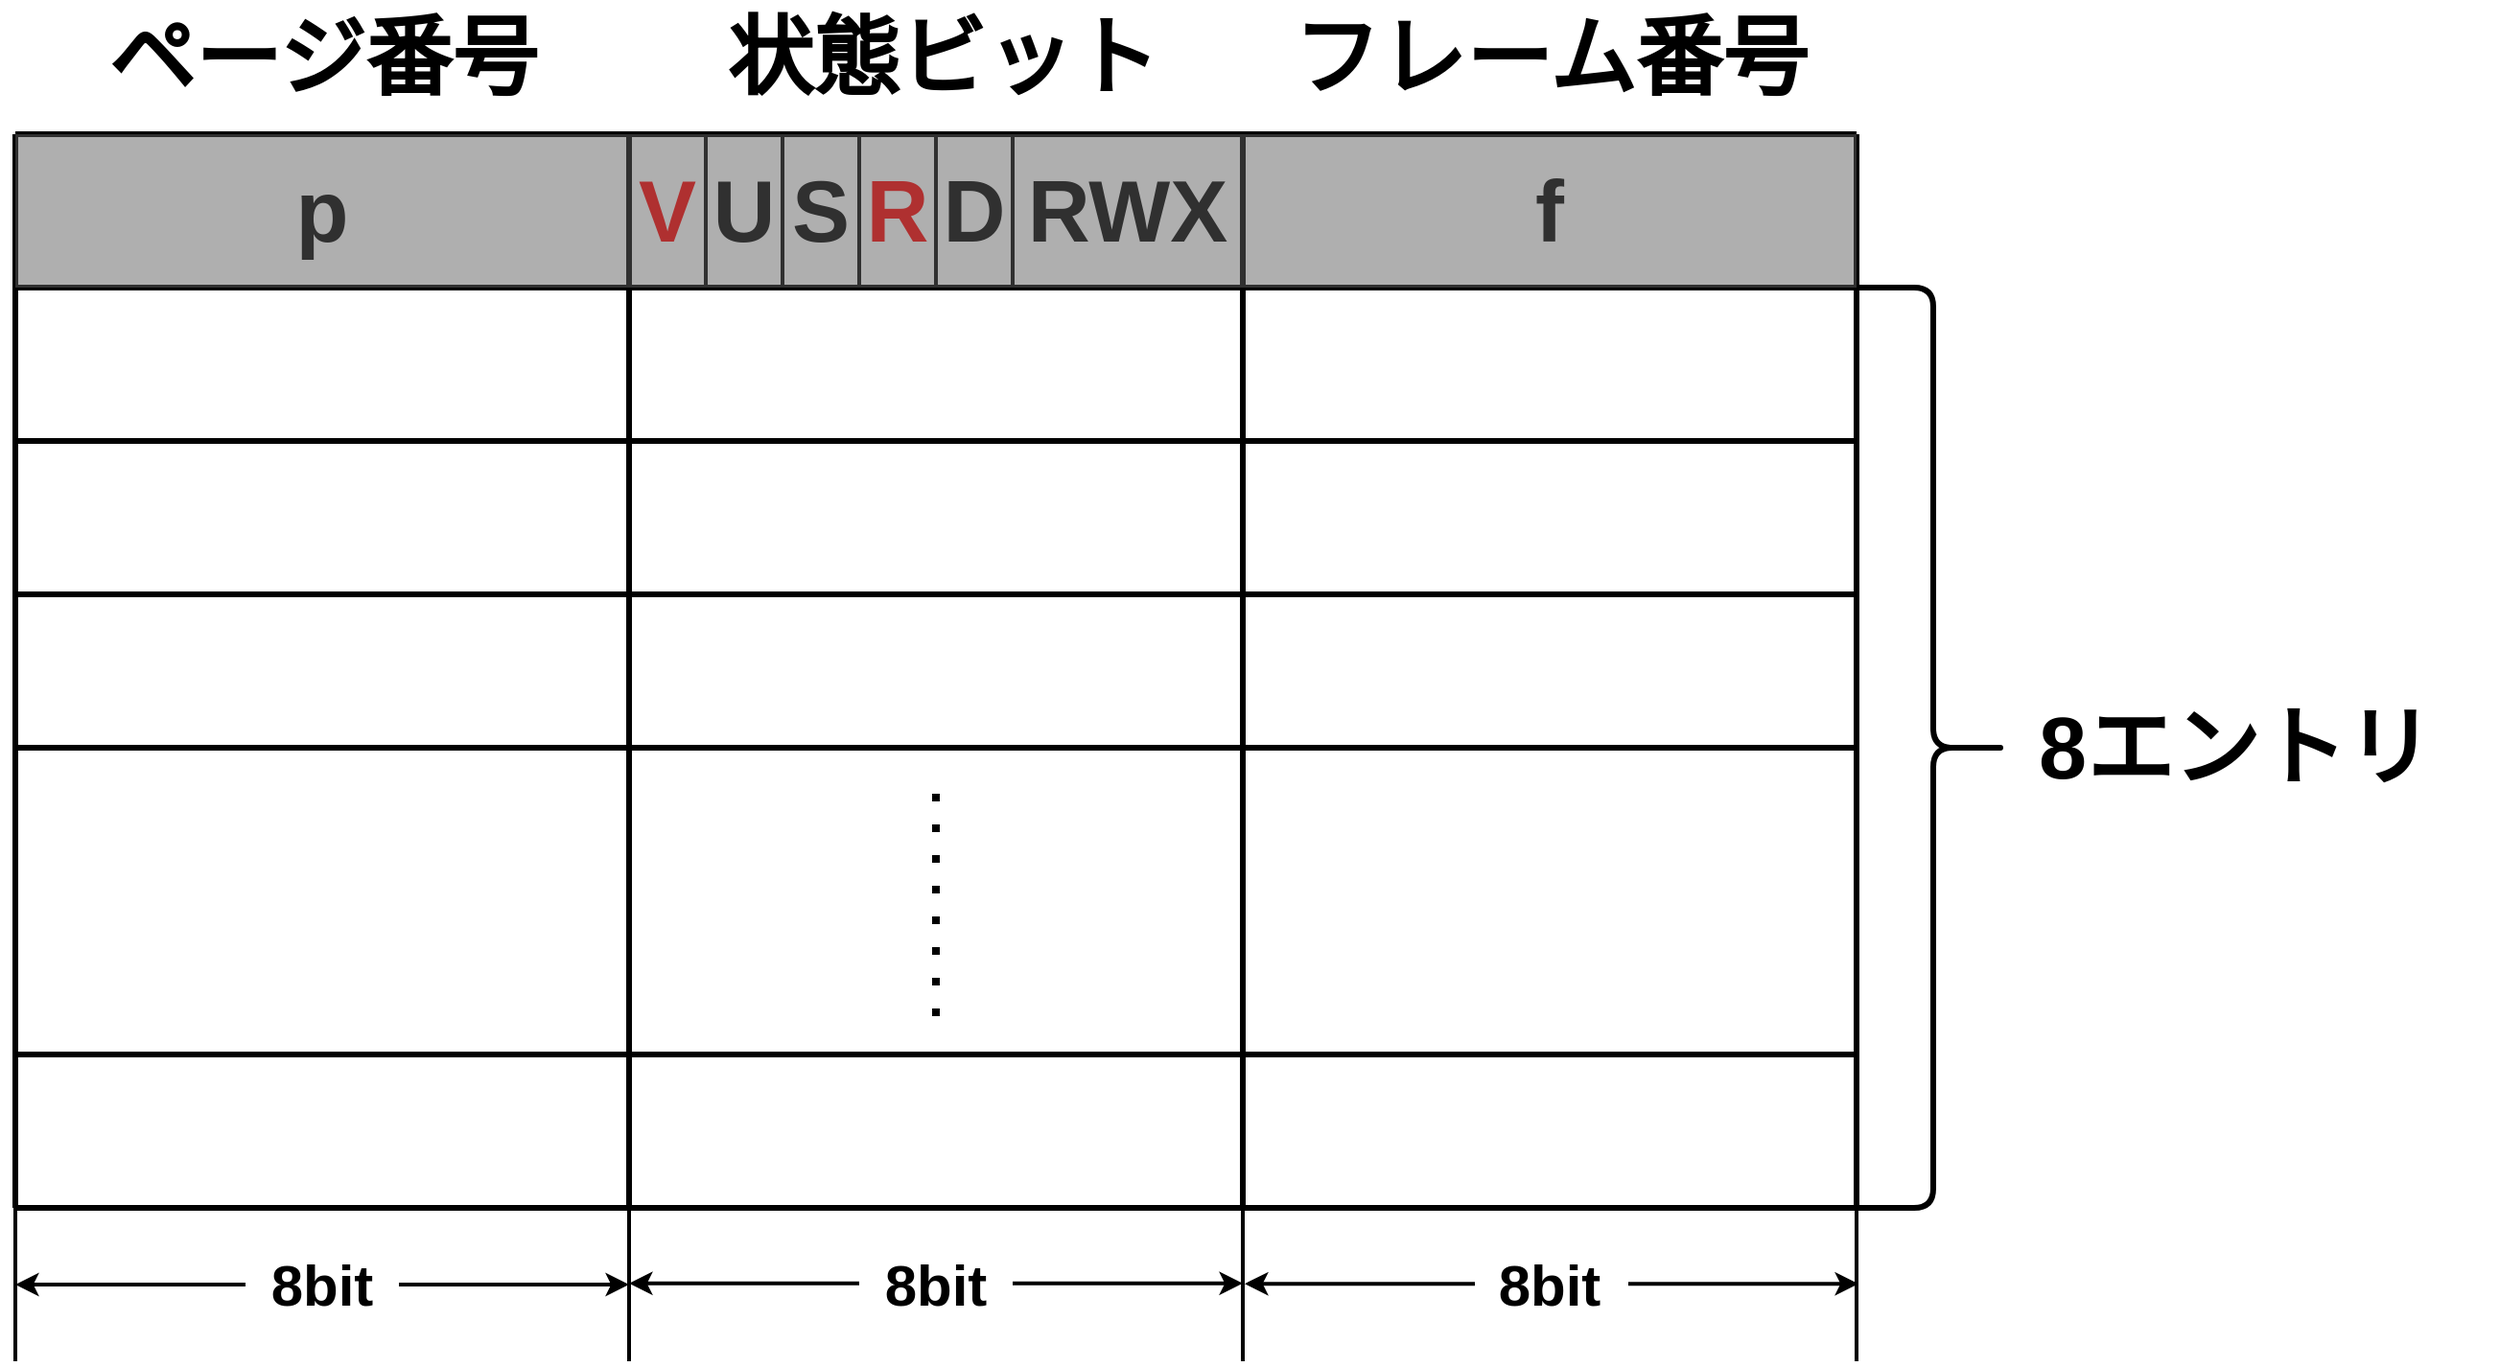 <mxfile version="20.8.20" type="device"><diagram name="ページ1" id="CKU21gpp5Enh7OMtigdN"><mxGraphModel dx="534" dy="699" grid="1" gridSize="10" guides="1" tooltips="1" connect="1" arrows="1" fold="1" page="1" pageScale="1" pageWidth="827" pageHeight="1169" math="0" shadow="0"><root><mxCell id="0"/><mxCell id="1" parent="0"/><mxCell id="QK2UyNzooSw0wu7nY74O-46" value="" style="endArrow=none;html=1;rounded=0;strokeWidth=3;exitX=0;exitY=1;exitDx=0;exitDy=0;" parent="1" edge="1"><mxGeometry width="50" height="50" relative="1" as="geometry"><mxPoint x="440.0" y="400" as="sourcePoint"/><mxPoint x="440" y="320" as="targetPoint"/></mxGeometry></mxCell><mxCell id="QK2UyNzooSw0wu7nY74O-47" value="" style="endArrow=none;html=1;rounded=0;strokeWidth=2;exitX=1;exitY=1;exitDx=0;exitDy=0;" parent="1" source="QK2UyNzooSw0wu7nY74O-57" edge="1"><mxGeometry width="50" height="50" relative="1" as="geometry"><mxPoint x="760" y="480" as="sourcePoint"/><mxPoint x="760" y="320" as="targetPoint"/></mxGeometry></mxCell><mxCell id="QK2UyNzooSw0wu7nY74O-48" value="" style="endArrow=none;html=1;rounded=0;strokeWidth=3;" parent="1" edge="1"><mxGeometry width="50" height="50" relative="1" as="geometry"><mxPoint x="760" y="400" as="sourcePoint"/><mxPoint x="1400" y="400" as="targetPoint"/></mxGeometry></mxCell><mxCell id="QK2UyNzooSw0wu7nY74O-49" value="" style="endArrow=none;html=1;rounded=0;strokeWidth=3;exitX=0;exitY=0;exitDx=0;exitDy=0;" parent="1" source="QK2UyNzooSw0wu7nY74O-57" edge="1"><mxGeometry width="50" height="50" relative="1" as="geometry"><mxPoint x="120" y="320" as="sourcePoint"/><mxPoint x="760.0" y="320" as="targetPoint"/></mxGeometry></mxCell><mxCell id="QK2UyNzooSw0wu7nY74O-50" value="" style="endArrow=none;html=1;rounded=0;strokeWidth=3;" parent="1" edge="1"><mxGeometry width="50" height="50" relative="1" as="geometry"><mxPoint x="440" y="400" as="sourcePoint"/><mxPoint x="760.0" y="400" as="targetPoint"/></mxGeometry></mxCell><mxCell id="QK2UyNzooSw0wu7nY74O-53" value="&lt;span style=&quot;font-size: 45px;&quot;&gt;&lt;b&gt;ページ番号&lt;/b&gt;&lt;/span&gt;" style="text;html=1;strokeColor=none;fillColor=none;align=center;verticalAlign=middle;whiteSpace=wrap;rounded=0;" parent="1" vertex="1"><mxGeometry x="466.5" y="250" width="267" height="60" as="geometry"/></mxCell><mxCell id="QK2UyNzooSw0wu7nY74O-57" value="&lt;span style=&quot;font-size: 45px;&quot;&gt;&lt;b&gt;p&lt;/b&gt;&lt;/span&gt;" style="text;html=1;strokeColor=none;fillColor=none;align=center;verticalAlign=middle;whiteSpace=wrap;rounded=0;" parent="1" vertex="1"><mxGeometry x="440" y="320" width="320" height="80" as="geometry"/></mxCell><mxCell id="QK2UyNzooSw0wu7nY74O-60" value="&lt;b&gt;&lt;font color=&quot;#ff0000&quot;&gt;V&lt;/font&gt;&lt;/b&gt;" style="text;html=1;strokeColor=none;fillColor=none;align=center;verticalAlign=middle;whiteSpace=wrap;rounded=0;fontSize=45;" parent="1" vertex="1"><mxGeometry x="760" y="320" width="40" height="80" as="geometry"/></mxCell><mxCell id="QK2UyNzooSw0wu7nY74O-61" value="" style="endArrow=none;html=1;rounded=0;strokeWidth=2;fontSize=45;entryX=1;entryY=0;entryDx=0;entryDy=0;exitX=1;exitY=1;exitDx=0;exitDy=0;" parent="1" source="QK2UyNzooSw0wu7nY74O-60" target="QK2UyNzooSw0wu7nY74O-60" edge="1"><mxGeometry width="50" height="50" relative="1" as="geometry"><mxPoint x="410" y="490" as="sourcePoint"/><mxPoint x="460" y="440" as="targetPoint"/></mxGeometry></mxCell><mxCell id="QK2UyNzooSw0wu7nY74O-62" value="&lt;b&gt;U&lt;/b&gt;" style="text;html=1;strokeColor=none;fillColor=none;align=center;verticalAlign=middle;whiteSpace=wrap;rounded=0;fontSize=45;" parent="1" vertex="1"><mxGeometry x="800" y="320" width="40" height="80" as="geometry"/></mxCell><mxCell id="QK2UyNzooSw0wu7nY74O-63" value="" style="endArrow=none;html=1;rounded=0;strokeWidth=2;fontSize=45;entryX=1;entryY=0;entryDx=0;entryDy=0;exitX=1;exitY=1;exitDx=0;exitDy=0;" parent="1" source="QK2UyNzooSw0wu7nY74O-62" target="QK2UyNzooSw0wu7nY74O-62" edge="1"><mxGeometry width="50" height="50" relative="1" as="geometry"><mxPoint x="410" y="490" as="sourcePoint"/><mxPoint x="460" y="440" as="targetPoint"/></mxGeometry></mxCell><mxCell id="QK2UyNzooSw0wu7nY74O-64" value="&lt;b&gt;S&lt;/b&gt;" style="text;html=1;strokeColor=none;fillColor=none;align=center;verticalAlign=middle;whiteSpace=wrap;rounded=0;fontSize=45;" parent="1" vertex="1"><mxGeometry x="840" y="320" width="40" height="80" as="geometry"/></mxCell><mxCell id="QK2UyNzooSw0wu7nY74O-65" value="" style="endArrow=none;html=1;rounded=0;strokeWidth=2;fontSize=45;entryX=1;entryY=0;entryDx=0;entryDy=0;exitX=1;exitY=1;exitDx=0;exitDy=0;" parent="1" source="QK2UyNzooSw0wu7nY74O-64" target="QK2UyNzooSw0wu7nY74O-64" edge="1"><mxGeometry width="50" height="50" relative="1" as="geometry"><mxPoint x="410" y="490" as="sourcePoint"/><mxPoint x="460" y="440" as="targetPoint"/></mxGeometry></mxCell><mxCell id="QK2UyNzooSw0wu7nY74O-66" value="&lt;b&gt;&lt;font color=&quot;#ff0000&quot;&gt;R&lt;/font&gt;&lt;/b&gt;" style="text;html=1;strokeColor=none;fillColor=none;align=center;verticalAlign=middle;whiteSpace=wrap;rounded=0;fontSize=45;" parent="1" vertex="1"><mxGeometry x="880" y="320" width="40" height="80" as="geometry"/></mxCell><mxCell id="QK2UyNzooSw0wu7nY74O-67" value="" style="endArrow=none;html=1;rounded=0;strokeWidth=2;fontSize=45;entryX=1;entryY=0;entryDx=0;entryDy=0;exitX=1;exitY=1;exitDx=0;exitDy=0;" parent="1" source="QK2UyNzooSw0wu7nY74O-66" target="QK2UyNzooSw0wu7nY74O-66" edge="1"><mxGeometry width="50" height="50" relative="1" as="geometry"><mxPoint x="410" y="490" as="sourcePoint"/><mxPoint x="460" y="440" as="targetPoint"/></mxGeometry></mxCell><mxCell id="QK2UyNzooSw0wu7nY74O-68" value="&lt;b&gt;D&lt;/b&gt;" style="text;html=1;strokeColor=none;fillColor=none;align=center;verticalAlign=middle;whiteSpace=wrap;rounded=0;fontSize=45;" parent="1" vertex="1"><mxGeometry x="920" y="320" width="40" height="80" as="geometry"/></mxCell><mxCell id="QK2UyNzooSw0wu7nY74O-69" value="" style="endArrow=none;html=1;rounded=0;strokeWidth=2;fontSize=45;entryX=1;entryY=0;entryDx=0;entryDy=0;exitX=1;exitY=1;exitDx=0;exitDy=0;" parent="1" source="QK2UyNzooSw0wu7nY74O-68" target="QK2UyNzooSw0wu7nY74O-68" edge="1"><mxGeometry width="50" height="50" relative="1" as="geometry"><mxPoint x="410" y="490" as="sourcePoint"/><mxPoint x="460" y="440" as="targetPoint"/></mxGeometry></mxCell><mxCell id="QK2UyNzooSw0wu7nY74O-70" value="&lt;b&gt;RWX&lt;/b&gt;" style="text;html=1;strokeColor=none;fillColor=none;align=center;verticalAlign=middle;whiteSpace=wrap;rounded=0;fontSize=45;" parent="1" vertex="1"><mxGeometry x="960" y="320" width="120" height="80" as="geometry"/></mxCell><mxCell id="QK2UyNzooSw0wu7nY74O-71" value="&lt;span style=&quot;font-size: 45px;&quot;&gt;&lt;b&gt;f&lt;/b&gt;&lt;/span&gt;" style="text;html=1;strokeColor=none;fillColor=none;align=center;verticalAlign=middle;whiteSpace=wrap;rounded=0;" parent="1" vertex="1"><mxGeometry x="1080" y="320" width="320" height="80" as="geometry"/></mxCell><mxCell id="PStJwz8CBUVEY7JM-C5f-3" value="" style="endArrow=none;html=1;rounded=0;strokeWidth=2;entryX=0;entryY=0;entryDx=0;entryDy=0;exitX=0;exitY=1;exitDx=0;exitDy=0;" parent="1" source="QK2UyNzooSw0wu7nY74O-57" target="QK2UyNzooSw0wu7nY74O-57" edge="1"><mxGeometry width="50" height="50" relative="1" as="geometry"><mxPoint x="470" y="370" as="sourcePoint"/><mxPoint x="520" y="320" as="targetPoint"/></mxGeometry></mxCell><mxCell id="PStJwz8CBUVEY7JM-C5f-4" value="" style="endArrow=none;html=1;rounded=0;strokeWidth=3;entryX=0;entryY=0;entryDx=0;entryDy=0;exitX=0;exitY=1;exitDx=0;exitDy=0;" parent="1" edge="1"><mxGeometry width="50" height="50" relative="1" as="geometry"><mxPoint x="1400.0" y="400" as="sourcePoint"/><mxPoint x="1400.0" y="320" as="targetPoint"/></mxGeometry></mxCell><mxCell id="PStJwz8CBUVEY7JM-C5f-5" value="" style="endArrow=none;html=1;rounded=0;strokeWidth=2;entryX=1;entryY=1;entryDx=0;entryDy=0;exitX=1;exitY=0;exitDx=0;exitDy=0;" parent="1" source="QK2UyNzooSw0wu7nY74O-70" target="QK2UyNzooSw0wu7nY74O-70" edge="1"><mxGeometry width="50" height="50" relative="1" as="geometry"><mxPoint x="450.0" y="530" as="sourcePoint"/><mxPoint x="450.0" y="450" as="targetPoint"/></mxGeometry></mxCell><mxCell id="PStJwz8CBUVEY7JM-C5f-6" value="" style="endArrow=none;html=1;rounded=0;strokeWidth=2;exitX=1;exitY=1;exitDx=0;exitDy=0;entryX=1;entryY=0;entryDx=0;entryDy=0;" parent="1" source="QK2UyNzooSw0wu7nY74O-71" target="QK2UyNzooSw0wu7nY74O-71" edge="1"><mxGeometry width="50" height="50" relative="1" as="geometry"><mxPoint x="780" y="400" as="sourcePoint"/><mxPoint x="830" y="350" as="targetPoint"/></mxGeometry></mxCell><mxCell id="PStJwz8CBUVEY7JM-C5f-7" value="" style="endArrow=none;html=1;rounded=0;strokeWidth=3;" parent="1" edge="1"><mxGeometry width="50" height="50" relative="1" as="geometry"><mxPoint x="760" y="320" as="sourcePoint"/><mxPoint x="1400" y="320" as="targetPoint"/></mxGeometry></mxCell><mxCell id="mes9pFjc2Csmrf0wIpin-1" value="&lt;span style=&quot;font-size: 45px;&quot;&gt;&lt;b&gt;状態ビット&lt;/b&gt;&lt;/span&gt;" style="text;html=1;strokeColor=none;fillColor=none;align=center;verticalAlign=middle;whiteSpace=wrap;rounded=0;" parent="1" vertex="1"><mxGeometry x="790" y="250" width="267" height="60" as="geometry"/></mxCell><mxCell id="mes9pFjc2Csmrf0wIpin-2" value="&lt;span style=&quot;font-size: 45px;&quot;&gt;&lt;b&gt;フレーム番号&lt;/b&gt;&lt;/span&gt;" style="text;html=1;strokeColor=none;fillColor=none;align=center;verticalAlign=middle;whiteSpace=wrap;rounded=0;" parent="1" vertex="1"><mxGeometry x="1102.75" y="250" width="274.5" height="60" as="geometry"/></mxCell><mxCell id="mes9pFjc2Csmrf0wIpin-3" value="" style="endArrow=none;html=1;rounded=0;strokeWidth=3;fontSize=30;entryX=0;entryY=1;entryDx=0;entryDy=0;" parent="1" target="QK2UyNzooSw0wu7nY74O-57" edge="1"><mxGeometry width="50" height="50" relative="1" as="geometry"><mxPoint x="440" y="880" as="sourcePoint"/><mxPoint x="950" y="830" as="targetPoint"/></mxGeometry></mxCell><mxCell id="mes9pFjc2Csmrf0wIpin-4" value="" style="endArrow=none;html=1;rounded=0;strokeWidth=3;fontSize=30;entryX=0;entryY=1;entryDx=0;entryDy=0;" parent="1" edge="1"><mxGeometry width="50" height="50" relative="1" as="geometry"><mxPoint x="1400" y="880" as="sourcePoint"/><mxPoint x="1400" y="400" as="targetPoint"/></mxGeometry></mxCell><mxCell id="mes9pFjc2Csmrf0wIpin-5" value="" style="endArrow=none;html=1;rounded=0;strokeWidth=3;fontSize=30;" parent="1" edge="1"><mxGeometry width="50" height="50" relative="1" as="geometry"><mxPoint x="440" y="640" as="sourcePoint"/><mxPoint x="1400" y="640" as="targetPoint"/></mxGeometry></mxCell><mxCell id="mes9pFjc2Csmrf0wIpin-6" value="" style="endArrow=none;html=1;rounded=0;strokeWidth=3;fontSize=30;" parent="1" edge="1"><mxGeometry width="50" height="50" relative="1" as="geometry"><mxPoint x="440" y="480" as="sourcePoint"/><mxPoint x="1400" y="480" as="targetPoint"/></mxGeometry></mxCell><mxCell id="mes9pFjc2Csmrf0wIpin-7" value="" style="endArrow=none;html=1;rounded=0;strokeWidth=3;fontSize=30;" parent="1" edge="1"><mxGeometry width="50" height="50" relative="1" as="geometry"><mxPoint x="440" y="560" as="sourcePoint"/><mxPoint x="1400" y="560" as="targetPoint"/></mxGeometry></mxCell><mxCell id="mes9pFjc2Csmrf0wIpin-8" value="" style="endArrow=none;html=1;rounded=0;strokeWidth=3;fontSize=30;" parent="1" edge="1"><mxGeometry width="50" height="50" relative="1" as="geometry"><mxPoint x="440" y="880" as="sourcePoint"/><mxPoint x="1400" y="880" as="targetPoint"/></mxGeometry></mxCell><mxCell id="mes9pFjc2Csmrf0wIpin-9" value="" style="endArrow=none;html=1;rounded=0;strokeWidth=3;fontSize=30;" parent="1" edge="1"><mxGeometry width="50" height="50" relative="1" as="geometry"><mxPoint x="440" y="800" as="sourcePoint"/><mxPoint x="1400" y="800" as="targetPoint"/></mxGeometry></mxCell><mxCell id="mes9pFjc2Csmrf0wIpin-10" value="" style="endArrow=none;html=1;rounded=0;strokeWidth=3;fontSize=30;entryX=0;entryY=0;entryDx=0;entryDy=0;" parent="1" target="QK2UyNzooSw0wu7nY74O-71" edge="1"><mxGeometry width="50" height="50" relative="1" as="geometry"><mxPoint x="1080" y="880" as="sourcePoint"/><mxPoint x="980" y="670" as="targetPoint"/></mxGeometry></mxCell><mxCell id="mes9pFjc2Csmrf0wIpin-11" value="" style="endArrow=none;html=1;rounded=0;strokeWidth=3;fontSize=30;entryX=0;entryY=0;entryDx=0;entryDy=0;" parent="1" edge="1"><mxGeometry width="50" height="50" relative="1" as="geometry"><mxPoint x="760" y="880" as="sourcePoint"/><mxPoint x="760" y="320" as="targetPoint"/></mxGeometry></mxCell><mxCell id="mes9pFjc2Csmrf0wIpin-12" value="" style="endArrow=none;dashed=1;html=1;dashPattern=1 3;strokeWidth=4;rounded=0;fontSize=30;" parent="1" edge="1"><mxGeometry width="50" height="50" relative="1" as="geometry"><mxPoint x="920" y="780" as="sourcePoint"/><mxPoint x="920" y="660" as="targetPoint"/></mxGeometry></mxCell><mxCell id="mes9pFjc2Csmrf0wIpin-13" value="" style="endArrow=none;html=1;rounded=0;strokeWidth=2;fontSize=30;" parent="1" edge="1"><mxGeometry width="50" height="50" relative="1" as="geometry"><mxPoint x="1400" y="960" as="sourcePoint"/><mxPoint x="1400" y="880" as="targetPoint"/></mxGeometry></mxCell><mxCell id="mes9pFjc2Csmrf0wIpin-14" value="" style="endArrow=none;html=1;rounded=0;strokeWidth=2;fontSize=30;" parent="1" edge="1"><mxGeometry width="50" height="50" relative="1" as="geometry"><mxPoint x="1080" y="960" as="sourcePoint"/><mxPoint x="1080" y="880" as="targetPoint"/></mxGeometry></mxCell><mxCell id="mes9pFjc2Csmrf0wIpin-15" value="" style="endArrow=none;html=1;rounded=0;strokeWidth=2;fontSize=30;" parent="1" edge="1"><mxGeometry width="50" height="50" relative="1" as="geometry"><mxPoint x="760.0" y="960" as="sourcePoint"/><mxPoint x="760.0" y="880" as="targetPoint"/></mxGeometry></mxCell><mxCell id="mes9pFjc2Csmrf0wIpin-16" value="" style="endArrow=none;html=1;rounded=0;strokeWidth=2;fontSize=30;" parent="1" edge="1"><mxGeometry width="50" height="50" relative="1" as="geometry"><mxPoint x="440.0" y="960" as="sourcePoint"/><mxPoint x="440.0" y="880" as="targetPoint"/></mxGeometry></mxCell><mxCell id="mes9pFjc2Csmrf0wIpin-17" value="" style="endArrow=classic;startArrow=none;html=1;rounded=0;strokeWidth=2;fontSize=30;" parent="1" source="mes9pFjc2Csmrf0wIpin-18" edge="1"><mxGeometry width="50" height="50" relative="1" as="geometry"><mxPoint x="440" y="920" as="sourcePoint"/><mxPoint x="760" y="920" as="targetPoint"/></mxGeometry></mxCell><mxCell id="mes9pFjc2Csmrf0wIpin-19" value="" style="endArrow=none;startArrow=classic;html=1;rounded=0;strokeWidth=2;fontSize=30;" parent="1" target="mes9pFjc2Csmrf0wIpin-18" edge="1"><mxGeometry width="50" height="50" relative="1" as="geometry"><mxPoint x="440" y="920" as="sourcePoint"/><mxPoint x="760.0" y="920" as="targetPoint"/></mxGeometry></mxCell><mxCell id="mes9pFjc2Csmrf0wIpin-18" value="&lt;b&gt;8bit&lt;/b&gt;" style="text;html=1;strokeColor=none;fillColor=none;align=center;verticalAlign=middle;whiteSpace=wrap;rounded=0;fontSize=30;" parent="1" vertex="1"><mxGeometry x="560" y="880" width="80" height="80" as="geometry"/></mxCell><mxCell id="mes9pFjc2Csmrf0wIpin-20" value="" style="endArrow=classic;startArrow=none;html=1;rounded=0;strokeWidth=2;fontSize=30;" parent="1" edge="1"><mxGeometry width="50" height="50" relative="1" as="geometry"><mxPoint x="960.0" y="919.41" as="sourcePoint"/><mxPoint x="1080.0" y="919.41" as="targetPoint"/></mxGeometry></mxCell><mxCell id="mes9pFjc2Csmrf0wIpin-21" value="" style="endArrow=none;startArrow=classic;html=1;rounded=0;strokeWidth=2;fontSize=30;" parent="1" edge="1"><mxGeometry width="50" height="50" relative="1" as="geometry"><mxPoint x="760" y="919.41" as="sourcePoint"/><mxPoint x="880.0" y="919.41" as="targetPoint"/></mxGeometry></mxCell><mxCell id="mes9pFjc2Csmrf0wIpin-22" value="&lt;b&gt;8bit&lt;/b&gt;" style="text;html=1;strokeColor=none;fillColor=none;align=center;verticalAlign=middle;whiteSpace=wrap;rounded=0;fontSize=30;" parent="1" vertex="1"><mxGeometry x="880" y="880" width="80" height="80" as="geometry"/></mxCell><mxCell id="mes9pFjc2Csmrf0wIpin-29" value="" style="endArrow=classic;startArrow=none;html=1;rounded=0;strokeWidth=2;fontSize=30;" parent="1" edge="1"><mxGeometry width="50" height="50" relative="1" as="geometry"><mxPoint x="1281.0" y="919.58" as="sourcePoint"/><mxPoint x="1401.0" y="919.58" as="targetPoint"/></mxGeometry></mxCell><mxCell id="mes9pFjc2Csmrf0wIpin-30" value="" style="endArrow=none;startArrow=classic;html=1;rounded=0;strokeWidth=2;fontSize=30;" parent="1" edge="1"><mxGeometry width="50" height="50" relative="1" as="geometry"><mxPoint x="1081" y="919.58" as="sourcePoint"/><mxPoint x="1201.0" y="919.58" as="targetPoint"/></mxGeometry></mxCell><mxCell id="mes9pFjc2Csmrf0wIpin-31" value="&lt;b&gt;8bit&lt;/b&gt;" style="text;html=1;strokeColor=none;fillColor=none;align=center;verticalAlign=middle;whiteSpace=wrap;rounded=0;fontSize=30;" parent="1" vertex="1"><mxGeometry x="1200" y="880" width="80" height="80" as="geometry"/></mxCell><mxCell id="mes9pFjc2Csmrf0wIpin-32" value="" style="shape=curlyBracket;whiteSpace=wrap;html=1;rounded=1;flipH=1;labelPosition=right;verticalLabelPosition=middle;align=left;verticalAlign=middle;strokeWidth=3;fontSize=30;fillColor=none;" parent="1" vertex="1"><mxGeometry x="1400" y="400" width="80" height="480" as="geometry"/></mxCell><mxCell id="mes9pFjc2Csmrf0wIpin-33" value="&lt;span style=&quot;font-size: 45px;&quot;&gt;&lt;b&gt;8エントリ&lt;/b&gt;&lt;/span&gt;" style="text;html=1;strokeColor=none;fillColor=none;align=center;verticalAlign=middle;whiteSpace=wrap;rounded=0;" parent="1" vertex="1"><mxGeometry x="1460" y="610" width="274.5" height="60" as="geometry"/></mxCell><mxCell id="PLXxjXLvwukN2SZumgH1-1" value="" style="rounded=0;whiteSpace=wrap;html=1;strokeColor=none;fillColor=#616161;opacity=50;" parent="1" vertex="1"><mxGeometry x="440" y="320" width="960" height="80" as="geometry"/></mxCell></root></mxGraphModel></diagram></mxfile>